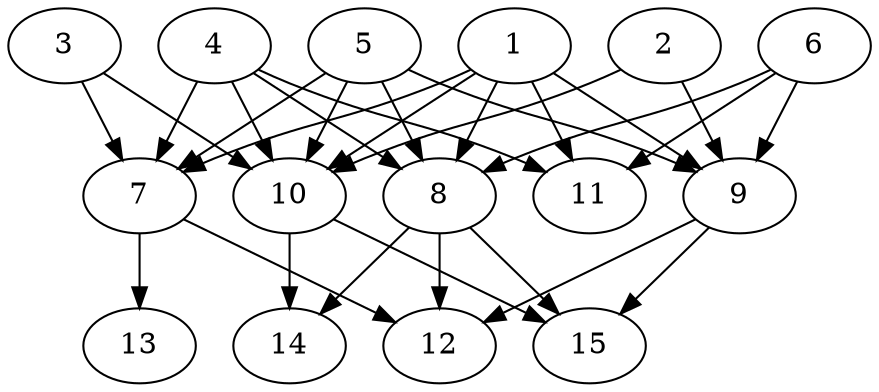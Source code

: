 // DAG automatically generated by daggen at Thu Oct  3 13:59:26 2019
// ./daggen --dot -n 15 --ccr 0.5 --fat 0.9 --regular 0.5 --density 0.7 --mindata 5242880 --maxdata 52428800 
digraph G {
  1 [size="13922304", alpha="0.14", expect_size="6961152"] 
  1 -> 7 [size ="6961152"]
  1 -> 8 [size ="6961152"]
  1 -> 9 [size ="6961152"]
  1 -> 10 [size ="6961152"]
  1 -> 11 [size ="6961152"]
  2 [size="42082304", alpha="0.18", expect_size="21041152"] 
  2 -> 9 [size ="21041152"]
  2 -> 10 [size ="21041152"]
  3 [size="34383872", alpha="0.19", expect_size="17191936"] 
  3 -> 7 [size ="17191936"]
  3 -> 10 [size ="17191936"]
  4 [size="34179072", alpha="0.11", expect_size="17089536"] 
  4 -> 7 [size ="17089536"]
  4 -> 8 [size ="17089536"]
  4 -> 10 [size ="17089536"]
  4 -> 11 [size ="17089536"]
  5 [size="56778752", alpha="0.18", expect_size="28389376"] 
  5 -> 7 [size ="28389376"]
  5 -> 8 [size ="28389376"]
  5 -> 9 [size ="28389376"]
  5 -> 10 [size ="28389376"]
  6 [size="38864896", alpha="0.06", expect_size="19432448"] 
  6 -> 8 [size ="19432448"]
  6 -> 9 [size ="19432448"]
  6 -> 11 [size ="19432448"]
  7 [size="13297664", alpha="0.08", expect_size="6648832"] 
  7 -> 12 [size ="6648832"]
  7 -> 13 [size ="6648832"]
  8 [size="93554688", alpha="0.17", expect_size="46777344"] 
  8 -> 12 [size ="46777344"]
  8 -> 14 [size ="46777344"]
  8 -> 15 [size ="46777344"]
  9 [size="39976960", alpha="0.03", expect_size="19988480"] 
  9 -> 12 [size ="19988480"]
  9 -> 15 [size ="19988480"]
  10 [size="84393984", alpha="0.04", expect_size="42196992"] 
  10 -> 14 [size ="42196992"]
  10 -> 15 [size ="42196992"]
  11 [size="13557760", alpha="0.05", expect_size="6778880"] 
  12 [size="77568000", alpha="0.09", expect_size="38784000"] 
  13 [size="70180864", alpha="0.01", expect_size="35090432"] 
  14 [size="67041280", alpha="0.05", expect_size="33520640"] 
  15 [size="25931776", alpha="0.14", expect_size="12965888"] 
}
